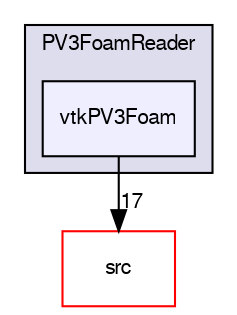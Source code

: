 digraph "applications/utilities/postProcessing/graphics/PV3Readers/PV3FoamReader/vtkPV3Foam" {
  bgcolor=transparent;
  compound=true
  node [ fontsize="10", fontname="FreeSans"];
  edge [ labelfontsize="10", labelfontname="FreeSans"];
  subgraph clusterdir_a41cf283fc0017e469e853d5428fcca2 {
    graph [ bgcolor="#ddddee", pencolor="black", label="PV3FoamReader" fontname="FreeSans", fontsize="10", URL="dir_a41cf283fc0017e469e853d5428fcca2.html"]
  dir_4af3ce566c653b338027846ac3ddc9f5 [shape=box, label="vtkPV3Foam", style="filled", fillcolor="#eeeeff", pencolor="black", URL="dir_4af3ce566c653b338027846ac3ddc9f5.html"];
  }
  dir_68267d1309a1af8e8297ef4c3efbcdba [shape=box label="src" color="red" URL="dir_68267d1309a1af8e8297ef4c3efbcdba.html"];
  dir_4af3ce566c653b338027846ac3ddc9f5->dir_68267d1309a1af8e8297ef4c3efbcdba [headlabel="17", labeldistance=1.5 headhref="dir_000466_000568.html"];
}
